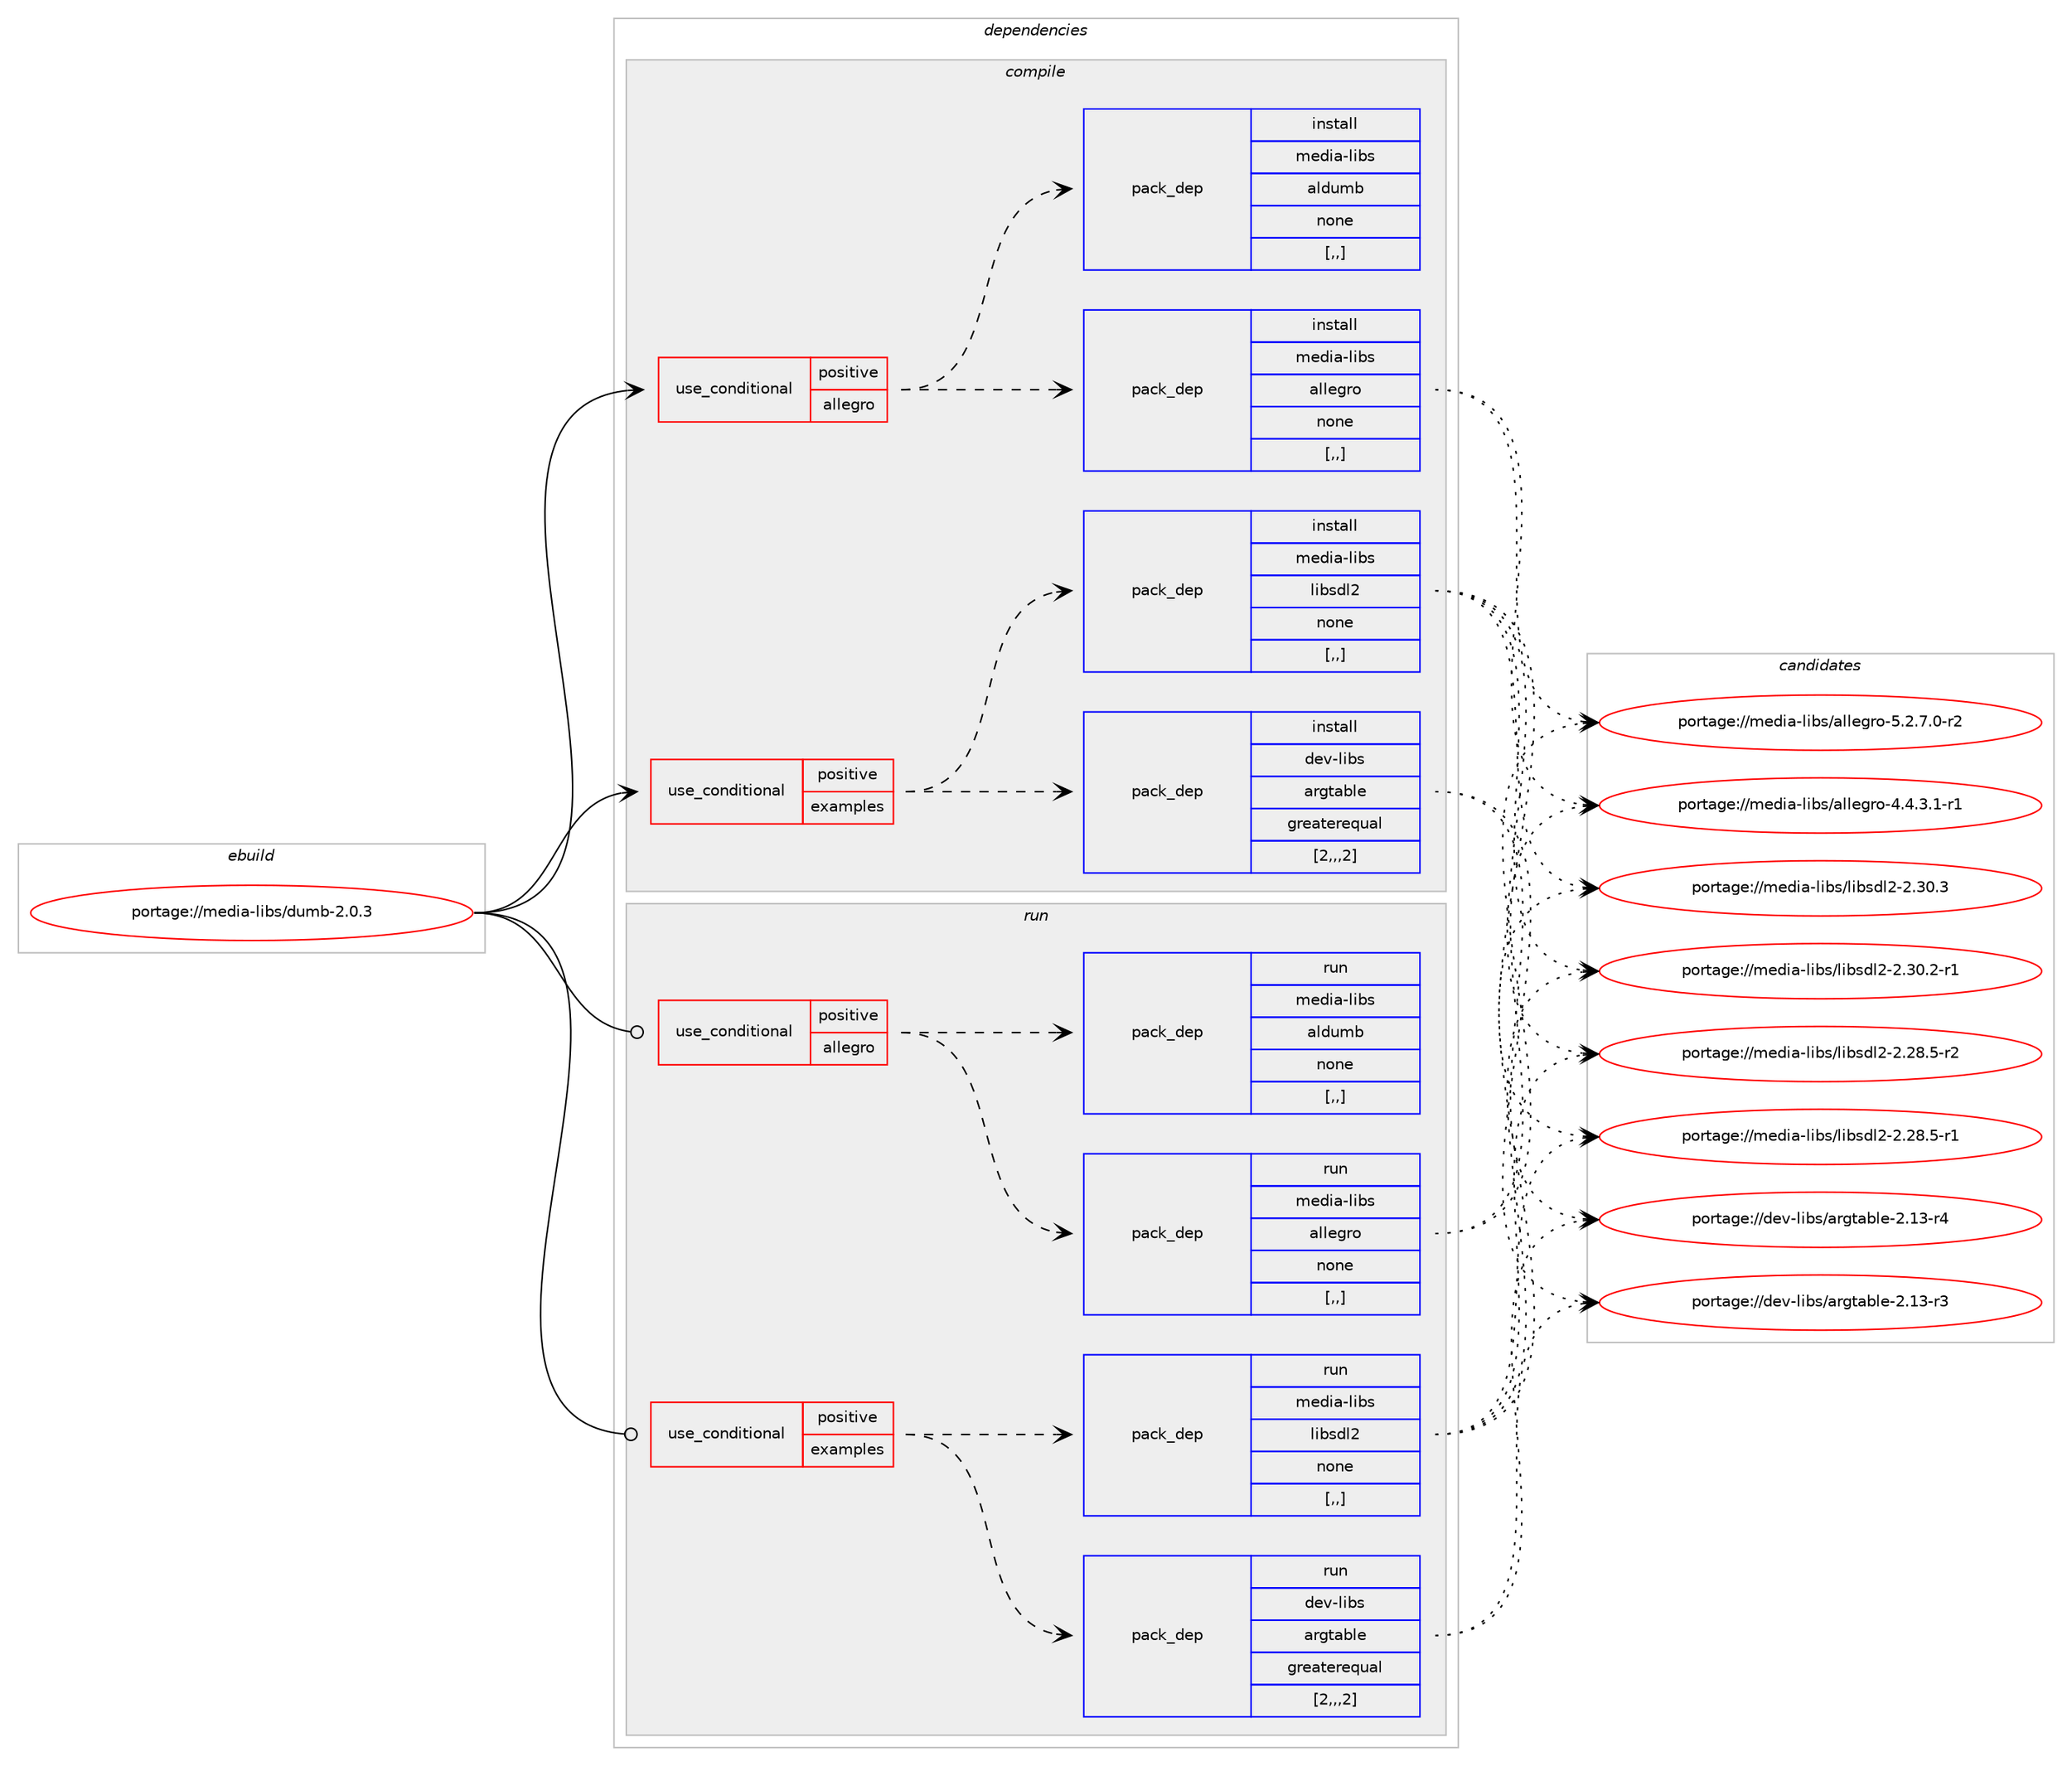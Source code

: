 digraph prolog {

# *************
# Graph options
# *************

newrank=true;
concentrate=true;
compound=true;
graph [rankdir=LR,fontname=Helvetica,fontsize=10,ranksep=1.5];#, ranksep=2.5, nodesep=0.2];
edge  [arrowhead=vee];
node  [fontname=Helvetica,fontsize=10];

# **********
# The ebuild
# **********

subgraph cluster_leftcol {
color=gray;
label=<<i>ebuild</i>>;
id [label="portage://media-libs/dumb-2.0.3", color=red, width=4, href="../media-libs/dumb-2.0.3.svg"];
}

# ****************
# The dependencies
# ****************

subgraph cluster_midcol {
color=gray;
label=<<i>dependencies</i>>;
subgraph cluster_compile {
fillcolor="#eeeeee";
style=filled;
label=<<i>compile</i>>;
subgraph cond74590 {
dependency296419 [label=<<TABLE BORDER="0" CELLBORDER="1" CELLSPACING="0" CELLPADDING="4"><TR><TD ROWSPAN="3" CELLPADDING="10">use_conditional</TD></TR><TR><TD>positive</TD></TR><TR><TD>allegro</TD></TR></TABLE>>, shape=none, color=red];
subgraph pack219474 {
dependency296420 [label=<<TABLE BORDER="0" CELLBORDER="1" CELLSPACING="0" CELLPADDING="4" WIDTH="220"><TR><TD ROWSPAN="6" CELLPADDING="30">pack_dep</TD></TR><TR><TD WIDTH="110">install</TD></TR><TR><TD>media-libs</TD></TR><TR><TD>allegro</TD></TR><TR><TD>none</TD></TR><TR><TD>[,,]</TD></TR></TABLE>>, shape=none, color=blue];
}
dependency296419:e -> dependency296420:w [weight=20,style="dashed",arrowhead="vee"];
subgraph pack219475 {
dependency296421 [label=<<TABLE BORDER="0" CELLBORDER="1" CELLSPACING="0" CELLPADDING="4" WIDTH="220"><TR><TD ROWSPAN="6" CELLPADDING="30">pack_dep</TD></TR><TR><TD WIDTH="110">install</TD></TR><TR><TD>media-libs</TD></TR><TR><TD>aldumb</TD></TR><TR><TD>none</TD></TR><TR><TD>[,,]</TD></TR></TABLE>>, shape=none, color=blue];
}
dependency296419:e -> dependency296421:w [weight=20,style="dashed",arrowhead="vee"];
}
id:e -> dependency296419:w [weight=20,style="solid",arrowhead="vee"];
subgraph cond74591 {
dependency296422 [label=<<TABLE BORDER="0" CELLBORDER="1" CELLSPACING="0" CELLPADDING="4"><TR><TD ROWSPAN="3" CELLPADDING="10">use_conditional</TD></TR><TR><TD>positive</TD></TR><TR><TD>examples</TD></TR></TABLE>>, shape=none, color=red];
subgraph pack219476 {
dependency296423 [label=<<TABLE BORDER="0" CELLBORDER="1" CELLSPACING="0" CELLPADDING="4" WIDTH="220"><TR><TD ROWSPAN="6" CELLPADDING="30">pack_dep</TD></TR><TR><TD WIDTH="110">install</TD></TR><TR><TD>dev-libs</TD></TR><TR><TD>argtable</TD></TR><TR><TD>greaterequal</TD></TR><TR><TD>[2,,,2]</TD></TR></TABLE>>, shape=none, color=blue];
}
dependency296422:e -> dependency296423:w [weight=20,style="dashed",arrowhead="vee"];
subgraph pack219477 {
dependency296424 [label=<<TABLE BORDER="0" CELLBORDER="1" CELLSPACING="0" CELLPADDING="4" WIDTH="220"><TR><TD ROWSPAN="6" CELLPADDING="30">pack_dep</TD></TR><TR><TD WIDTH="110">install</TD></TR><TR><TD>media-libs</TD></TR><TR><TD>libsdl2</TD></TR><TR><TD>none</TD></TR><TR><TD>[,,]</TD></TR></TABLE>>, shape=none, color=blue];
}
dependency296422:e -> dependency296424:w [weight=20,style="dashed",arrowhead="vee"];
}
id:e -> dependency296422:w [weight=20,style="solid",arrowhead="vee"];
}
subgraph cluster_compileandrun {
fillcolor="#eeeeee";
style=filled;
label=<<i>compile and run</i>>;
}
subgraph cluster_run {
fillcolor="#eeeeee";
style=filled;
label=<<i>run</i>>;
subgraph cond74592 {
dependency296425 [label=<<TABLE BORDER="0" CELLBORDER="1" CELLSPACING="0" CELLPADDING="4"><TR><TD ROWSPAN="3" CELLPADDING="10">use_conditional</TD></TR><TR><TD>positive</TD></TR><TR><TD>allegro</TD></TR></TABLE>>, shape=none, color=red];
subgraph pack219478 {
dependency296426 [label=<<TABLE BORDER="0" CELLBORDER="1" CELLSPACING="0" CELLPADDING="4" WIDTH="220"><TR><TD ROWSPAN="6" CELLPADDING="30">pack_dep</TD></TR><TR><TD WIDTH="110">run</TD></TR><TR><TD>media-libs</TD></TR><TR><TD>allegro</TD></TR><TR><TD>none</TD></TR><TR><TD>[,,]</TD></TR></TABLE>>, shape=none, color=blue];
}
dependency296425:e -> dependency296426:w [weight=20,style="dashed",arrowhead="vee"];
subgraph pack219479 {
dependency296427 [label=<<TABLE BORDER="0" CELLBORDER="1" CELLSPACING="0" CELLPADDING="4" WIDTH="220"><TR><TD ROWSPAN="6" CELLPADDING="30">pack_dep</TD></TR><TR><TD WIDTH="110">run</TD></TR><TR><TD>media-libs</TD></TR><TR><TD>aldumb</TD></TR><TR><TD>none</TD></TR><TR><TD>[,,]</TD></TR></TABLE>>, shape=none, color=blue];
}
dependency296425:e -> dependency296427:w [weight=20,style="dashed",arrowhead="vee"];
}
id:e -> dependency296425:w [weight=20,style="solid",arrowhead="odot"];
subgraph cond74593 {
dependency296428 [label=<<TABLE BORDER="0" CELLBORDER="1" CELLSPACING="0" CELLPADDING="4"><TR><TD ROWSPAN="3" CELLPADDING="10">use_conditional</TD></TR><TR><TD>positive</TD></TR><TR><TD>examples</TD></TR></TABLE>>, shape=none, color=red];
subgraph pack219480 {
dependency296429 [label=<<TABLE BORDER="0" CELLBORDER="1" CELLSPACING="0" CELLPADDING="4" WIDTH="220"><TR><TD ROWSPAN="6" CELLPADDING="30">pack_dep</TD></TR><TR><TD WIDTH="110">run</TD></TR><TR><TD>dev-libs</TD></TR><TR><TD>argtable</TD></TR><TR><TD>greaterequal</TD></TR><TR><TD>[2,,,2]</TD></TR></TABLE>>, shape=none, color=blue];
}
dependency296428:e -> dependency296429:w [weight=20,style="dashed",arrowhead="vee"];
subgraph pack219481 {
dependency296430 [label=<<TABLE BORDER="0" CELLBORDER="1" CELLSPACING="0" CELLPADDING="4" WIDTH="220"><TR><TD ROWSPAN="6" CELLPADDING="30">pack_dep</TD></TR><TR><TD WIDTH="110">run</TD></TR><TR><TD>media-libs</TD></TR><TR><TD>libsdl2</TD></TR><TR><TD>none</TD></TR><TR><TD>[,,]</TD></TR></TABLE>>, shape=none, color=blue];
}
dependency296428:e -> dependency296430:w [weight=20,style="dashed",arrowhead="vee"];
}
id:e -> dependency296428:w [weight=20,style="solid",arrowhead="odot"];
}
}

# **************
# The candidates
# **************

subgraph cluster_choices {
rank=same;
color=gray;
label=<<i>candidates</i>>;

subgraph choice219474 {
color=black;
nodesep=1;
choice109101100105974510810598115479710810810110311411145534650465546484511450 [label="portage://media-libs/allegro-5.2.7.0-r2", color=red, width=4,href="../media-libs/allegro-5.2.7.0-r2.svg"];
choice109101100105974510810598115479710810810110311411145524652465146494511449 [label="portage://media-libs/allegro-4.4.3.1-r1", color=red, width=4,href="../media-libs/allegro-4.4.3.1-r1.svg"];
dependency296420:e -> choice109101100105974510810598115479710810810110311411145534650465546484511450:w [style=dotted,weight="100"];
dependency296420:e -> choice109101100105974510810598115479710810810110311411145524652465146494511449:w [style=dotted,weight="100"];
}
subgraph choice219475 {
color=black;
nodesep=1;
}
subgraph choice219476 {
color=black;
nodesep=1;
choice10010111845108105981154797114103116979810810145504649514511452 [label="portage://dev-libs/argtable-2.13-r4", color=red, width=4,href="../dev-libs/argtable-2.13-r4.svg"];
choice10010111845108105981154797114103116979810810145504649514511451 [label="portage://dev-libs/argtable-2.13-r3", color=red, width=4,href="../dev-libs/argtable-2.13-r3.svg"];
dependency296423:e -> choice10010111845108105981154797114103116979810810145504649514511452:w [style=dotted,weight="100"];
dependency296423:e -> choice10010111845108105981154797114103116979810810145504649514511451:w [style=dotted,weight="100"];
}
subgraph choice219477 {
color=black;
nodesep=1;
choice10910110010597451081059811547108105981151001085045504651484651 [label="portage://media-libs/libsdl2-2.30.3", color=red, width=4,href="../media-libs/libsdl2-2.30.3.svg"];
choice109101100105974510810598115471081059811510010850455046514846504511449 [label="portage://media-libs/libsdl2-2.30.2-r1", color=red, width=4,href="../media-libs/libsdl2-2.30.2-r1.svg"];
choice109101100105974510810598115471081059811510010850455046505646534511450 [label="portage://media-libs/libsdl2-2.28.5-r2", color=red, width=4,href="../media-libs/libsdl2-2.28.5-r2.svg"];
choice109101100105974510810598115471081059811510010850455046505646534511449 [label="portage://media-libs/libsdl2-2.28.5-r1", color=red, width=4,href="../media-libs/libsdl2-2.28.5-r1.svg"];
dependency296424:e -> choice10910110010597451081059811547108105981151001085045504651484651:w [style=dotted,weight="100"];
dependency296424:e -> choice109101100105974510810598115471081059811510010850455046514846504511449:w [style=dotted,weight="100"];
dependency296424:e -> choice109101100105974510810598115471081059811510010850455046505646534511450:w [style=dotted,weight="100"];
dependency296424:e -> choice109101100105974510810598115471081059811510010850455046505646534511449:w [style=dotted,weight="100"];
}
subgraph choice219478 {
color=black;
nodesep=1;
choice109101100105974510810598115479710810810110311411145534650465546484511450 [label="portage://media-libs/allegro-5.2.7.0-r2", color=red, width=4,href="../media-libs/allegro-5.2.7.0-r2.svg"];
choice109101100105974510810598115479710810810110311411145524652465146494511449 [label="portage://media-libs/allegro-4.4.3.1-r1", color=red, width=4,href="../media-libs/allegro-4.4.3.1-r1.svg"];
dependency296426:e -> choice109101100105974510810598115479710810810110311411145534650465546484511450:w [style=dotted,weight="100"];
dependency296426:e -> choice109101100105974510810598115479710810810110311411145524652465146494511449:w [style=dotted,weight="100"];
}
subgraph choice219479 {
color=black;
nodesep=1;
}
subgraph choice219480 {
color=black;
nodesep=1;
choice10010111845108105981154797114103116979810810145504649514511452 [label="portage://dev-libs/argtable-2.13-r4", color=red, width=4,href="../dev-libs/argtable-2.13-r4.svg"];
choice10010111845108105981154797114103116979810810145504649514511451 [label="portage://dev-libs/argtable-2.13-r3", color=red, width=4,href="../dev-libs/argtable-2.13-r3.svg"];
dependency296429:e -> choice10010111845108105981154797114103116979810810145504649514511452:w [style=dotted,weight="100"];
dependency296429:e -> choice10010111845108105981154797114103116979810810145504649514511451:w [style=dotted,weight="100"];
}
subgraph choice219481 {
color=black;
nodesep=1;
choice10910110010597451081059811547108105981151001085045504651484651 [label="portage://media-libs/libsdl2-2.30.3", color=red, width=4,href="../media-libs/libsdl2-2.30.3.svg"];
choice109101100105974510810598115471081059811510010850455046514846504511449 [label="portage://media-libs/libsdl2-2.30.2-r1", color=red, width=4,href="../media-libs/libsdl2-2.30.2-r1.svg"];
choice109101100105974510810598115471081059811510010850455046505646534511450 [label="portage://media-libs/libsdl2-2.28.5-r2", color=red, width=4,href="../media-libs/libsdl2-2.28.5-r2.svg"];
choice109101100105974510810598115471081059811510010850455046505646534511449 [label="portage://media-libs/libsdl2-2.28.5-r1", color=red, width=4,href="../media-libs/libsdl2-2.28.5-r1.svg"];
dependency296430:e -> choice10910110010597451081059811547108105981151001085045504651484651:w [style=dotted,weight="100"];
dependency296430:e -> choice109101100105974510810598115471081059811510010850455046514846504511449:w [style=dotted,weight="100"];
dependency296430:e -> choice109101100105974510810598115471081059811510010850455046505646534511450:w [style=dotted,weight="100"];
dependency296430:e -> choice109101100105974510810598115471081059811510010850455046505646534511449:w [style=dotted,weight="100"];
}
}

}
